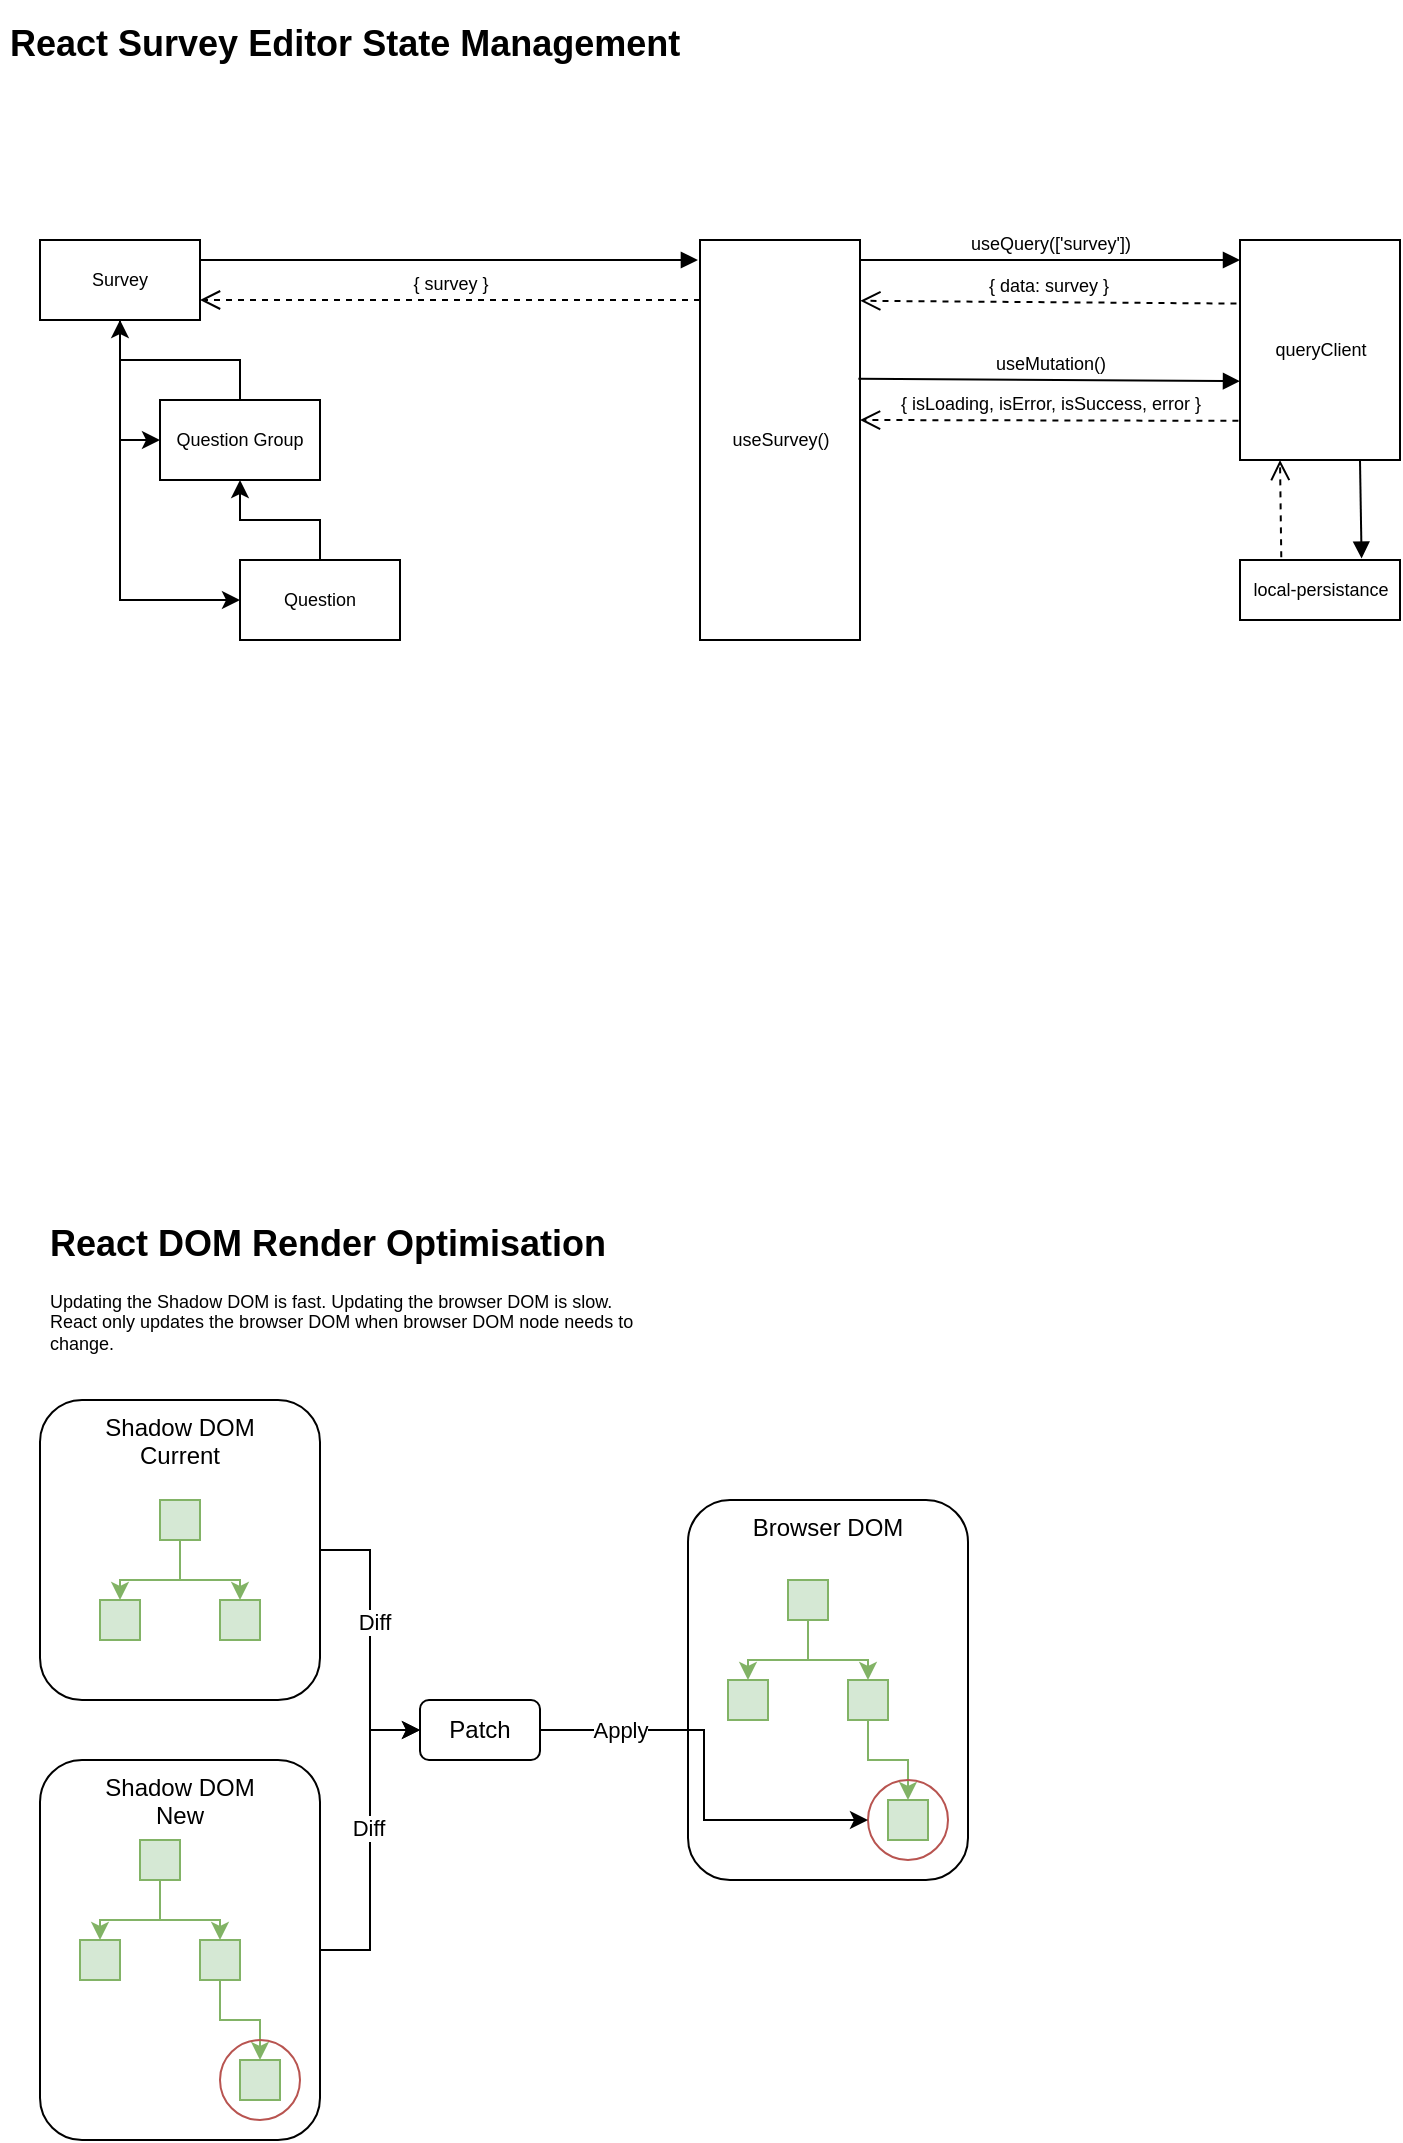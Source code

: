 <mxfile version="20.5.3" type="github">
  <diagram id="lqJzwnAcLR1fYQGMSkE-" name="Page-1">
    <mxGraphModel dx="828" dy="541" grid="1" gridSize="10" guides="1" tooltips="1" connect="1" arrows="1" fold="1" page="1" pageScale="1" pageWidth="827" pageHeight="1169" math="0" shadow="0">
      <root>
        <mxCell id="0" />
        <mxCell id="1" parent="0" />
        <mxCell id="XCa3l72rpKyDCyO-5ABe-55" value="Patch" style="rounded=1;whiteSpace=wrap;html=1;" parent="1" vertex="1">
          <mxGeometry x="230" y="880" width="60" height="30" as="geometry" />
        </mxCell>
        <mxCell id="XCa3l72rpKyDCyO-5ABe-97" style="edgeStyle=orthogonalEdgeStyle;rounded=0;orthogonalLoop=1;jettySize=auto;html=1;entryX=0;entryY=0.5;entryDx=0;entryDy=0;fontColor=#000000;" parent="1" source="XCa3l72rpKyDCyO-5ABe-76" target="XCa3l72rpKyDCyO-5ABe-55" edge="1">
          <mxGeometry relative="1" as="geometry" />
        </mxCell>
        <mxCell id="XCa3l72rpKyDCyO-5ABe-99" value="Diff" style="edgeLabel;html=1;align=center;verticalAlign=middle;resizable=0;points=[];fontColor=#000000;" parent="XCa3l72rpKyDCyO-5ABe-97" connectable="0" vertex="1">
          <mxGeometry x="-0.13" y="2" relative="1" as="geometry">
            <mxPoint as="offset" />
          </mxGeometry>
        </mxCell>
        <mxCell id="XCa3l72rpKyDCyO-5ABe-76" value="Shadow DOM&lt;br&gt;Current" style="rounded=1;whiteSpace=wrap;html=1;verticalAlign=top;" parent="1" vertex="1">
          <mxGeometry x="40" y="730" width="140" height="150" as="geometry" />
        </mxCell>
        <mxCell id="XCa3l72rpKyDCyO-5ABe-77" value="" style="rounded=0;whiteSpace=wrap;html=1;fillColor=#d5e8d4;strokeColor=#82b366;" parent="1" vertex="1">
          <mxGeometry x="70" y="830" width="20" height="20" as="geometry" />
        </mxCell>
        <mxCell id="XCa3l72rpKyDCyO-5ABe-78" value="" style="rounded=0;whiteSpace=wrap;html=1;fillColor=#d5e8d4;strokeColor=#82b366;" parent="1" vertex="1">
          <mxGeometry x="130" y="830" width="20" height="20" as="geometry" />
        </mxCell>
        <mxCell id="XCa3l72rpKyDCyO-5ABe-79" style="edgeStyle=orthogonalEdgeStyle;rounded=0;orthogonalLoop=1;jettySize=auto;html=1;entryX=0.5;entryY=0;entryDx=0;entryDy=0;exitX=0.5;exitY=1;exitDx=0;exitDy=0;fontColor=#000000;fillColor=#d5e8d4;strokeColor=#82b366;" parent="1" source="XCa3l72rpKyDCyO-5ABe-81" target="XCa3l72rpKyDCyO-5ABe-77" edge="1">
          <mxGeometry relative="1" as="geometry" />
        </mxCell>
        <mxCell id="XCa3l72rpKyDCyO-5ABe-80" style="edgeStyle=orthogonalEdgeStyle;rounded=0;orthogonalLoop=1;jettySize=auto;html=1;entryX=0.5;entryY=0;entryDx=0;entryDy=0;fontColor=#000000;fillColor=#d5e8d4;strokeColor=#82b366;" parent="1" target="XCa3l72rpKyDCyO-5ABe-78" edge="1">
          <mxGeometry relative="1" as="geometry">
            <mxPoint x="110" y="800" as="sourcePoint" />
            <Array as="points">
              <mxPoint x="110" y="820" />
              <mxPoint x="140" y="820" />
            </Array>
          </mxGeometry>
        </mxCell>
        <mxCell id="XCa3l72rpKyDCyO-5ABe-81" value="" style="rounded=0;whiteSpace=wrap;html=1;fillColor=#d5e8d4;strokeColor=#82b366;" parent="1" vertex="1">
          <mxGeometry x="100" y="780" width="20" height="20" as="geometry" />
        </mxCell>
        <mxCell id="XCa3l72rpKyDCyO-5ABe-98" style="edgeStyle=orthogonalEdgeStyle;rounded=0;orthogonalLoop=1;jettySize=auto;html=1;entryX=0;entryY=0.5;entryDx=0;entryDy=0;fontColor=#000000;" parent="1" source="XCa3l72rpKyDCyO-5ABe-86" target="XCa3l72rpKyDCyO-5ABe-55" edge="1">
          <mxGeometry relative="1" as="geometry" />
        </mxCell>
        <mxCell id="XCa3l72rpKyDCyO-5ABe-100" value="Diff" style="edgeLabel;html=1;align=center;verticalAlign=middle;resizable=0;points=[];fontColor=#000000;" parent="XCa3l72rpKyDCyO-5ABe-98" connectable="0" vertex="1">
          <mxGeometry x="0.081" y="1" relative="1" as="geometry">
            <mxPoint as="offset" />
          </mxGeometry>
        </mxCell>
        <mxCell id="XCa3l72rpKyDCyO-5ABe-86" value="Shadow DOM&lt;br&gt;New" style="rounded=1;whiteSpace=wrap;html=1;verticalAlign=top;" parent="1" vertex="1">
          <mxGeometry x="40" y="910" width="140" height="190" as="geometry" />
        </mxCell>
        <mxCell id="XCa3l72rpKyDCyO-5ABe-87" value="" style="rounded=0;whiteSpace=wrap;html=1;fillColor=#d5e8d4;strokeColor=#82b366;" parent="1" vertex="1">
          <mxGeometry x="60" y="1000" width="20" height="20" as="geometry" />
        </mxCell>
        <mxCell id="XCa3l72rpKyDCyO-5ABe-88" value="" style="rounded=0;whiteSpace=wrap;html=1;fillColor=#d5e8d4;strokeColor=#82b366;" parent="1" vertex="1">
          <mxGeometry x="120" y="1000" width="20" height="20" as="geometry" />
        </mxCell>
        <mxCell id="XCa3l72rpKyDCyO-5ABe-89" style="edgeStyle=orthogonalEdgeStyle;rounded=0;orthogonalLoop=1;jettySize=auto;html=1;entryX=0.5;entryY=0;entryDx=0;entryDy=0;exitX=0.5;exitY=1;exitDx=0;exitDy=0;fontColor=#000000;fillColor=#d5e8d4;strokeColor=#82b366;" parent="1" source="XCa3l72rpKyDCyO-5ABe-91" target="XCa3l72rpKyDCyO-5ABe-87" edge="1">
          <mxGeometry relative="1" as="geometry" />
        </mxCell>
        <mxCell id="XCa3l72rpKyDCyO-5ABe-90" style="edgeStyle=orthogonalEdgeStyle;rounded=0;orthogonalLoop=1;jettySize=auto;html=1;entryX=0.5;entryY=0;entryDx=0;entryDy=0;fontColor=#000000;fillColor=#d5e8d4;strokeColor=#82b366;" parent="1" target="XCa3l72rpKyDCyO-5ABe-88" edge="1">
          <mxGeometry relative="1" as="geometry">
            <mxPoint x="100" y="970" as="sourcePoint" />
            <Array as="points">
              <mxPoint x="100" y="990" />
              <mxPoint x="130" y="990" />
            </Array>
          </mxGeometry>
        </mxCell>
        <mxCell id="XCa3l72rpKyDCyO-5ABe-91" value="" style="rounded=0;whiteSpace=wrap;html=1;fillColor=#d5e8d4;strokeColor=#82b366;" parent="1" vertex="1">
          <mxGeometry x="90" y="950" width="20" height="20" as="geometry" />
        </mxCell>
        <mxCell id="XCa3l72rpKyDCyO-5ABe-92" value="" style="rounded=0;whiteSpace=wrap;html=1;fillColor=#d5e8d4;strokeColor=#82b366;" parent="1" vertex="1">
          <mxGeometry x="140" y="1060" width="20" height="20" as="geometry" />
        </mxCell>
        <mxCell id="XCa3l72rpKyDCyO-5ABe-93" style="edgeStyle=orthogonalEdgeStyle;rounded=0;orthogonalLoop=1;jettySize=auto;html=1;entryX=0.5;entryY=0;entryDx=0;entryDy=0;fontColor=#000000;fillColor=#d5e8d4;strokeColor=#82b366;" parent="1" source="XCa3l72rpKyDCyO-5ABe-88" target="XCa3l72rpKyDCyO-5ABe-92" edge="1">
          <mxGeometry relative="1" as="geometry" />
        </mxCell>
        <mxCell id="XCa3l72rpKyDCyO-5ABe-94" value="" style="ellipse;whiteSpace=wrap;html=1;fillColor=none;strokeColor=#b85450;" parent="1" vertex="1">
          <mxGeometry x="130" y="1050" width="40" height="40" as="geometry" />
        </mxCell>
        <mxCell id="XCa3l72rpKyDCyO-5ABe-101" value="" style="group" parent="1" connectable="0" vertex="1">
          <mxGeometry x="364" y="780" width="140" height="190" as="geometry" />
        </mxCell>
        <mxCell id="XCa3l72rpKyDCyO-5ABe-57" value="Browser DOM" style="rounded=1;whiteSpace=wrap;html=1;verticalAlign=top;" parent="XCa3l72rpKyDCyO-5ABe-101" vertex="1">
          <mxGeometry width="140" height="190" as="geometry" />
        </mxCell>
        <mxCell id="XCa3l72rpKyDCyO-5ABe-59" value="" style="rounded=0;whiteSpace=wrap;html=1;fillColor=#d5e8d4;strokeColor=#82b366;" parent="XCa3l72rpKyDCyO-5ABe-101" vertex="1">
          <mxGeometry x="20" y="90" width="20" height="20" as="geometry" />
        </mxCell>
        <mxCell id="XCa3l72rpKyDCyO-5ABe-60" value="" style="rounded=0;whiteSpace=wrap;html=1;fillColor=#d5e8d4;strokeColor=#82b366;" parent="XCa3l72rpKyDCyO-5ABe-101" vertex="1">
          <mxGeometry x="80" y="90" width="20" height="20" as="geometry" />
        </mxCell>
        <mxCell id="XCa3l72rpKyDCyO-5ABe-63" style="edgeStyle=orthogonalEdgeStyle;rounded=0;orthogonalLoop=1;jettySize=auto;html=1;entryX=0.5;entryY=0;entryDx=0;entryDy=0;exitX=0.5;exitY=1;exitDx=0;exitDy=0;fontColor=#000000;fillColor=#d5e8d4;strokeColor=#82b366;" parent="XCa3l72rpKyDCyO-5ABe-101" source="XCa3l72rpKyDCyO-5ABe-61" target="XCa3l72rpKyDCyO-5ABe-59" edge="1">
          <mxGeometry relative="1" as="geometry" />
        </mxCell>
        <mxCell id="XCa3l72rpKyDCyO-5ABe-64" style="edgeStyle=orthogonalEdgeStyle;rounded=0;orthogonalLoop=1;jettySize=auto;html=1;entryX=0.5;entryY=0;entryDx=0;entryDy=0;fontColor=#000000;fillColor=#d5e8d4;strokeColor=#82b366;" parent="XCa3l72rpKyDCyO-5ABe-101" target="XCa3l72rpKyDCyO-5ABe-60" edge="1">
          <mxGeometry relative="1" as="geometry">
            <mxPoint x="60" y="60" as="sourcePoint" />
            <Array as="points">
              <mxPoint x="60" y="80" />
              <mxPoint x="90" y="80" />
            </Array>
          </mxGeometry>
        </mxCell>
        <mxCell id="XCa3l72rpKyDCyO-5ABe-61" value="" style="rounded=0;whiteSpace=wrap;html=1;fillColor=#d5e8d4;strokeColor=#82b366;" parent="XCa3l72rpKyDCyO-5ABe-101" vertex="1">
          <mxGeometry x="50" y="40" width="20" height="20" as="geometry" />
        </mxCell>
        <mxCell id="XCa3l72rpKyDCyO-5ABe-62" value="" style="rounded=0;whiteSpace=wrap;html=1;fillColor=#d5e8d4;strokeColor=#82b366;" parent="XCa3l72rpKyDCyO-5ABe-101" vertex="1">
          <mxGeometry x="100" y="150" width="20" height="20" as="geometry" />
        </mxCell>
        <mxCell id="XCa3l72rpKyDCyO-5ABe-65" style="edgeStyle=orthogonalEdgeStyle;rounded=0;orthogonalLoop=1;jettySize=auto;html=1;entryX=0.5;entryY=0;entryDx=0;entryDy=0;fontColor=#000000;fillColor=#d5e8d4;strokeColor=#82b366;" parent="XCa3l72rpKyDCyO-5ABe-101" source="XCa3l72rpKyDCyO-5ABe-60" target="XCa3l72rpKyDCyO-5ABe-62" edge="1">
          <mxGeometry relative="1" as="geometry" />
        </mxCell>
        <mxCell id="XCa3l72rpKyDCyO-5ABe-69" value="" style="ellipse;whiteSpace=wrap;html=1;fillColor=none;strokeColor=#b85450;" parent="XCa3l72rpKyDCyO-5ABe-101" vertex="1">
          <mxGeometry x="90" y="140" width="40" height="40" as="geometry" />
        </mxCell>
        <mxCell id="XCa3l72rpKyDCyO-5ABe-102" style="edgeStyle=orthogonalEdgeStyle;rounded=0;orthogonalLoop=1;jettySize=auto;html=1;entryX=0;entryY=0.5;entryDx=0;entryDy=0;fontColor=#000000;" parent="1" source="XCa3l72rpKyDCyO-5ABe-55" target="XCa3l72rpKyDCyO-5ABe-69" edge="1">
          <mxGeometry relative="1" as="geometry" />
        </mxCell>
        <mxCell id="XCa3l72rpKyDCyO-5ABe-103" value="Apply" style="edgeLabel;html=1;align=center;verticalAlign=middle;resizable=0;points=[];fontColor=#000000;" parent="XCa3l72rpKyDCyO-5ABe-102" connectable="0" vertex="1">
          <mxGeometry x="-0.383" relative="1" as="geometry">
            <mxPoint x="-25" as="offset" />
          </mxGeometry>
        </mxCell>
        <mxCell id="XCa3l72rpKyDCyO-5ABe-107" value="&lt;h1&gt;React DOM Render Optimisation&lt;/h1&gt;&lt;p&gt;Updating the Shadow DOM is fast. Updating the browser DOM is slow. React only updates the browser DOM when browser DOM node needs to change.&lt;/p&gt;" style="text;html=1;strokeColor=none;fillColor=none;spacing=5;spacingTop=-20;whiteSpace=wrap;overflow=hidden;rounded=0;fontSize=9;fontColor=#000000;" parent="1" vertex="1">
          <mxGeometry x="40" y="640" width="300" height="80" as="geometry" />
        </mxCell>
        <mxCell id="XCa3l72rpKyDCyO-5ABe-123" style="edgeStyle=orthogonalEdgeStyle;rounded=0;orthogonalLoop=1;jettySize=auto;html=1;entryX=0;entryY=0.5;entryDx=0;entryDy=0;fontSize=9;fontColor=#000000;" parent="1" source="XCa3l72rpKyDCyO-5ABe-109" target="XCa3l72rpKyDCyO-5ABe-110" edge="1">
          <mxGeometry relative="1" as="geometry" />
        </mxCell>
        <mxCell id="XCa3l72rpKyDCyO-5ABe-124" style="edgeStyle=orthogonalEdgeStyle;rounded=0;orthogonalLoop=1;jettySize=auto;html=1;entryX=0;entryY=0.5;entryDx=0;entryDy=0;fontSize=9;fontColor=#000000;exitX=0.5;exitY=1;exitDx=0;exitDy=0;" parent="1" source="XCa3l72rpKyDCyO-5ABe-109" target="XCa3l72rpKyDCyO-5ABe-111" edge="1">
          <mxGeometry relative="1" as="geometry" />
        </mxCell>
        <mxCell id="XCa3l72rpKyDCyO-5ABe-109" value="Survey" style="rounded=0;whiteSpace=wrap;html=1;fontSize=9;fontColor=#000000;fillColor=none;" parent="1" vertex="1">
          <mxGeometry x="40" y="150" width="80" height="40" as="geometry" />
        </mxCell>
        <mxCell id="iMFhm-qiayQ_0b_LxJWX-4" style="edgeStyle=orthogonalEdgeStyle;rounded=0;orthogonalLoop=1;jettySize=auto;html=1;entryX=0.5;entryY=1;entryDx=0;entryDy=0;" edge="1" parent="1" source="XCa3l72rpKyDCyO-5ABe-110" target="XCa3l72rpKyDCyO-5ABe-109">
          <mxGeometry relative="1" as="geometry" />
        </mxCell>
        <mxCell id="XCa3l72rpKyDCyO-5ABe-110" value="Question Group" style="rounded=0;whiteSpace=wrap;html=1;fontSize=9;fontColor=#000000;fillColor=none;" parent="1" vertex="1">
          <mxGeometry x="100" y="230" width="80" height="40" as="geometry" />
        </mxCell>
        <mxCell id="iMFhm-qiayQ_0b_LxJWX-3" style="edgeStyle=orthogonalEdgeStyle;rounded=0;orthogonalLoop=1;jettySize=auto;html=1;entryX=0.5;entryY=1;entryDx=0;entryDy=0;" edge="1" parent="1" source="XCa3l72rpKyDCyO-5ABe-111" target="XCa3l72rpKyDCyO-5ABe-110">
          <mxGeometry relative="1" as="geometry" />
        </mxCell>
        <mxCell id="XCa3l72rpKyDCyO-5ABe-111" value="Question" style="rounded=0;whiteSpace=wrap;html=1;fontSize=9;fontColor=#000000;fillColor=none;" parent="1" vertex="1">
          <mxGeometry x="140" y="310" width="80" height="40" as="geometry" />
        </mxCell>
        <mxCell id="XCa3l72rpKyDCyO-5ABe-117" value="queryClient" style="html=1;points=[];perimeter=orthogonalPerimeter;fontSize=9;fontColor=#000000;fillColor=none;" parent="1" vertex="1">
          <mxGeometry x="640" y="150" width="80" height="110" as="geometry" />
        </mxCell>
        <mxCell id="XCa3l72rpKyDCyO-5ABe-118" value="useQuery([&#39;survey&#39;])" style="html=1;verticalAlign=bottom;endArrow=block;rounded=0;fontSize=9;fontColor=#000000;" parent="1" source="XCa3l72rpKyDCyO-5ABe-126" edge="1">
          <mxGeometry relative="1" as="geometry">
            <mxPoint x="510" y="160" as="sourcePoint" />
            <mxPoint x="640" y="160" as="targetPoint" />
            <Array as="points">
              <mxPoint x="640" y="160" />
            </Array>
          </mxGeometry>
        </mxCell>
        <mxCell id="XCa3l72rpKyDCyO-5ABe-119" value="{ data: survey }" style="html=1;verticalAlign=bottom;endArrow=open;dashed=1;endSize=8;rounded=0;fontSize=9;fontColor=#000000;exitX=-0.022;exitY=0.289;exitDx=0;exitDy=0;exitPerimeter=0;entryX=1.002;entryY=0.152;entryDx=0;entryDy=0;entryPerimeter=0;" parent="1" source="XCa3l72rpKyDCyO-5ABe-117" target="XCa3l72rpKyDCyO-5ABe-126" edge="1">
          <mxGeometry relative="1" as="geometry">
            <mxPoint x="450" y="251" as="targetPoint" />
          </mxGeometry>
        </mxCell>
        <mxCell id="XCa3l72rpKyDCyO-5ABe-126" value="useSurvey()" style="html=1;points=[];perimeter=orthogonalPerimeter;fontSize=9;fontColor=#000000;fillColor=none;" parent="1" vertex="1">
          <mxGeometry x="370" y="150" width="80" height="200" as="geometry" />
        </mxCell>
        <mxCell id="XCa3l72rpKyDCyO-5ABe-127" value="" style="html=1;verticalAlign=bottom;endArrow=block;rounded=0;fontSize=9;fontColor=#000000;entryX=-0.013;entryY=0.05;entryDx=0;entryDy=0;entryPerimeter=0;exitX=1;exitY=0.25;exitDx=0;exitDy=0;" parent="1" source="XCa3l72rpKyDCyO-5ABe-109" target="XCa3l72rpKyDCyO-5ABe-126" edge="1">
          <mxGeometry relative="1" as="geometry">
            <mxPoint x="140" y="160" as="sourcePoint" />
            <mxPoint x="250.0" y="160.16" as="targetPoint" />
          </mxGeometry>
        </mxCell>
        <mxCell id="XCa3l72rpKyDCyO-5ABe-128" value="{ survey }" style="html=1;verticalAlign=bottom;endArrow=open;dashed=1;endSize=8;rounded=0;fontSize=9;fontColor=#000000;" parent="1" edge="1">
          <mxGeometry relative="1" as="geometry">
            <mxPoint x="120" y="180" as="targetPoint" />
            <mxPoint x="370" y="180" as="sourcePoint" />
          </mxGeometry>
        </mxCell>
        <mxCell id="XCa3l72rpKyDCyO-5ABe-138" value="useMutation()" style="html=1;verticalAlign=bottom;endArrow=block;rounded=0;fontSize=9;fontColor=#000000;exitX=0.99;exitY=0.347;exitDx=0;exitDy=0;exitPerimeter=0;" parent="1" source="XCa3l72rpKyDCyO-5ABe-126" edge="1">
          <mxGeometry relative="1" as="geometry">
            <mxPoint x="510.4" y="221" as="sourcePoint" />
            <mxPoint x="640" y="220.6" as="targetPoint" />
            <Array as="points">
              <mxPoint x="640" y="220.6" />
            </Array>
          </mxGeometry>
        </mxCell>
        <mxCell id="XCa3l72rpKyDCyO-5ABe-139" value="{ isLoading, isError, isSuccess, error }" style="html=1;verticalAlign=bottom;endArrow=open;dashed=1;endSize=8;rounded=0;fontSize=9;fontColor=#000000;exitX=-0.01;exitY=0.822;exitDx=0;exitDy=0;exitPerimeter=0;entryX=1.002;entryY=0.152;entryDx=0;entryDy=0;entryPerimeter=0;" parent="1" source="XCa3l72rpKyDCyO-5ABe-117" edge="1">
          <mxGeometry relative="1" as="geometry">
            <mxPoint x="450.0" y="240.0" as="targetPoint" />
            <mxPoint x="578.08" y="241.39" as="sourcePoint" />
          </mxGeometry>
        </mxCell>
        <mxCell id="XCa3l72rpKyDCyO-5ABe-142" value="local-persistance" style="html=1;points=[];perimeter=orthogonalPerimeter;fontSize=9;fontColor=#000000;fillColor=none;" parent="1" vertex="1">
          <mxGeometry x="640" y="310" width="80" height="30" as="geometry" />
        </mxCell>
        <mxCell id="XCa3l72rpKyDCyO-5ABe-143" value="" style="html=1;verticalAlign=bottom;endArrow=block;rounded=0;fontSize=9;fontColor=#000000;exitX=0.75;exitY=1.004;exitDx=0;exitDy=0;exitPerimeter=0;" parent="1" source="XCa3l72rpKyDCyO-5ABe-117" edge="1">
          <mxGeometry relative="1" as="geometry">
            <mxPoint x="820" y="309.31" as="sourcePoint" />
            <mxPoint x="700.8" y="309.31" as="targetPoint" />
            <Array as="points" />
          </mxGeometry>
        </mxCell>
        <mxCell id="XCa3l72rpKyDCyO-5ABe-144" value="" style="html=1;verticalAlign=bottom;endArrow=open;dashed=1;endSize=8;rounded=0;fontSize=9;fontColor=#000000;exitX=0.258;exitY=-0.044;exitDx=0;exitDy=0;exitPerimeter=0;" parent="1" source="XCa3l72rpKyDCyO-5ABe-142" edge="1">
          <mxGeometry relative="1" as="geometry">
            <mxPoint x="660" y="260" as="targetPoint" />
            <mxPoint x="660" y="290" as="sourcePoint" />
          </mxGeometry>
        </mxCell>
        <mxCell id="XCa3l72rpKyDCyO-5ABe-145" value="&lt;h1&gt;React Survey Editor State Management&lt;/h1&gt;&lt;p&gt;&lt;/p&gt;" style="text;html=1;strokeColor=none;fillColor=none;spacing=5;spacingTop=-20;whiteSpace=wrap;overflow=hidden;rounded=0;fontSize=9;fontColor=#000000;" parent="1" vertex="1">
          <mxGeometry x="20" y="40" width="366" height="40" as="geometry" />
        </mxCell>
      </root>
    </mxGraphModel>
  </diagram>
</mxfile>
